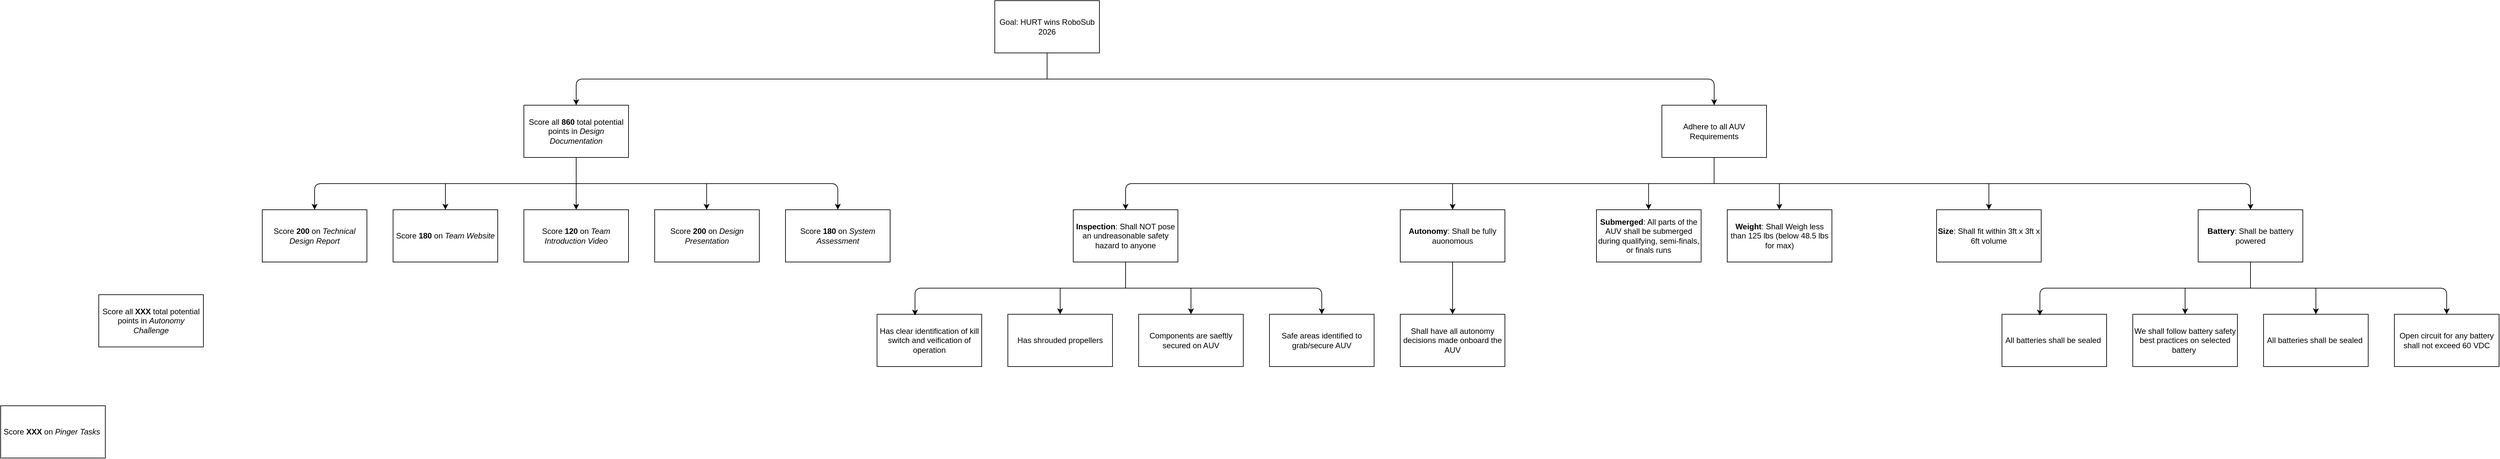 <mxfile>
    <diagram id="g3synUdZH1KIBAHBmlB9" name="Page-1">
        <mxGraphModel dx="7188" dy="3532" grid="1" gridSize="10" guides="1" tooltips="1" connect="1" arrows="1" fold="1" page="1" pageScale="1" pageWidth="850" pageHeight="1100" math="0" shadow="0">
            <root>
                <mxCell id="0"/>
                <mxCell id="1" parent="0"/>
                <mxCell id="43" style="edgeStyle=none;html=1;exitX=0.5;exitY=1;exitDx=0;exitDy=0;entryX=0.5;entryY=0;entryDx=0;entryDy=0;" edge="1" parent="1" source="3" target="7">
                    <mxGeometry relative="1" as="geometry"/>
                </mxCell>
                <mxCell id="3" value="Score all &lt;b&gt;860 &lt;/b&gt;total potential points in &lt;i&gt;Design Documentation&lt;/i&gt;" style="rounded=0;html=1;whiteSpace=wrap;fontFamily=Arial;fontSource=https%3A%2F%2Ffonts.googleapis.com%2Fcss%3Ffamily%3DArial;flipH=1;" vertex="1" parent="1">
                    <mxGeometry x="-800" y="-480" width="160" height="80" as="geometry"/>
                </mxCell>
                <mxCell id="4" value="Goal: HURT wins RoboSub 2026" style="rounded=0;html=1;whiteSpace=wrap;fontFamily=Arial;fontSource=https%3A%2F%2Ffonts.googleapis.com%2Fcss%3Ffamily%3DArial;" vertex="1" parent="1">
                    <mxGeometry x="-80" y="-640" width="160" height="80" as="geometry"/>
                </mxCell>
                <mxCell id="6" value="Score &lt;b&gt;200 &lt;/b&gt;on &lt;i&gt;Technical Design Report&lt;/i&gt;" style="rounded=0;html=1;whiteSpace=wrap;fontFamily=Arial;fontSource=https%3A%2F%2Ffonts.googleapis.com%2Fcss%3Ffamily%3DArial;flipH=1;" vertex="1" parent="1">
                    <mxGeometry x="-1200" y="-320" width="160" height="80" as="geometry"/>
                </mxCell>
                <mxCell id="7" value="Score &lt;b&gt;120&amp;nbsp;&lt;/b&gt;on &lt;i&gt;Team Introduction Video&lt;/i&gt;" style="rounded=0;html=1;whiteSpace=wrap;fontFamily=Arial;fontSource=https%3A%2F%2Ffonts.googleapis.com%2Fcss%3Ffamily%3DArial;flipH=1;" vertex="1" parent="1">
                    <mxGeometry x="-800" y="-320" width="160" height="80" as="geometry"/>
                </mxCell>
                <mxCell id="8" value="Score &lt;b&gt;180 &lt;/b&gt;on &lt;i&gt;Team Website&lt;/i&gt;" style="rounded=0;html=1;whiteSpace=wrap;fontFamily=Arial;fontSource=https%3A%2F%2Ffonts.googleapis.com%2Fcss%3Ffamily%3DArial;flipH=1;" vertex="1" parent="1">
                    <mxGeometry x="-1000" y="-320" width="160" height="80" as="geometry"/>
                </mxCell>
                <mxCell id="9" value="Score &lt;b&gt;180 &lt;/b&gt;on &lt;i&gt;System Assessment&lt;/i&gt;" style="rounded=0;html=1;whiteSpace=wrap;fontFamily=Arial;fontSource=https%3A%2F%2Ffonts.googleapis.com%2Fcss%3Ffamily%3DArial;flipH=1;" vertex="1" parent="1">
                    <mxGeometry x="-400" y="-320" width="160" height="80" as="geometry"/>
                </mxCell>
                <mxCell id="10" value="Score &lt;b&gt;200 &lt;/b&gt;on &lt;i&gt;Design Presentation&lt;/i&gt;" style="rounded=0;html=1;whiteSpace=wrap;fontFamily=Arial;fontSource=https%3A%2F%2Ffonts.googleapis.com%2Fcss%3Ffamily%3DArial;flipH=1;" vertex="1" parent="1">
                    <mxGeometry x="-600" y="-320" width="160" height="80" as="geometry"/>
                </mxCell>
                <mxCell id="23" value="Score all &lt;b&gt;XXX&amp;nbsp;&lt;/b&gt;total potential points in &lt;i&gt;Autonomy Challenge&lt;/i&gt;" style="rounded=0;html=1;whiteSpace=wrap;fontFamily=Arial;fontSource=https%3A%2F%2Ffonts.googleapis.com%2Fcss%3Ffamily%3DArial;" vertex="1" parent="1">
                    <mxGeometry x="-1450" y="-190" width="160" height="80" as="geometry"/>
                </mxCell>
                <mxCell id="24" value="Score &lt;b&gt;XXX&lt;/b&gt;&amp;nbsp;on &lt;i&gt;Pinger Tasks&amp;nbsp;&lt;/i&gt;" style="rounded=0;html=1;whiteSpace=wrap;fontFamily=Arial;fontSource=https%3A%2F%2Ffonts.googleapis.com%2Fcss%3Ffamily%3DArial;" vertex="1" parent="1">
                    <mxGeometry x="-1600" y="-20" width="160" height="80" as="geometry"/>
                </mxCell>
                <mxCell id="25" value="Adhere to all AUV Requirements" style="rounded=0;html=1;whiteSpace=wrap;fontFamily=Arial;fontSource=https%3A%2F%2Ffonts.googleapis.com%2Fcss%3Ffamily%3DArial;" vertex="1" parent="1">
                    <mxGeometry x="940" y="-480" width="160" height="80" as="geometry"/>
                </mxCell>
                <mxCell id="26" value="&lt;b&gt;Inspection&lt;/b&gt;: Shall NOT pose an undreasonable safety hazard to anyone" style="rounded=0;html=1;whiteSpace=wrap;fontFamily=Arial;fontSource=https%3A%2F%2Ffonts.googleapis.com%2Fcss%3Ffamily%3DArial;" vertex="1" parent="1">
                    <mxGeometry x="40" y="-320" width="160" height="80" as="geometry"/>
                </mxCell>
                <mxCell id="28" value="&lt;b&gt;Autonomy&lt;/b&gt;: Shall be fully auonomous" style="rounded=0;html=1;whiteSpace=wrap;fontFamily=Arial;fontSource=https%3A%2F%2Ffonts.googleapis.com%2Fcss%3Ffamily%3DArial;" vertex="1" parent="1">
                    <mxGeometry x="540" y="-320" width="160" height="80" as="geometry"/>
                </mxCell>
                <mxCell id="29" value="&lt;span&gt;Shall have all autonomy decisions made onboard the AUV&lt;/span&gt;" style="rounded=0;html=1;whiteSpace=wrap;fontFamily=Arial;fontSource=https%3A%2F%2Ffonts.googleapis.com%2Fcss%3Ffamily%3DArial;fontStyle=0" vertex="1" parent="1">
                    <mxGeometry x="540" y="-160" width="160" height="80" as="geometry"/>
                </mxCell>
                <mxCell id="33" value="&lt;b&gt;Submerged&lt;/b&gt;: All parts of the AUV shall be submerged during qualifying, semi-finals, or finals runs" style="rounded=0;html=1;whiteSpace=wrap;fontFamily=Arial;fontSource=https%3A%2F%2Ffonts.googleapis.com%2Fcss%3Ffamily%3DArial;" vertex="1" parent="1">
                    <mxGeometry x="840" y="-320" width="160" height="80" as="geometry"/>
                </mxCell>
                <mxCell id="34" value="&lt;b&gt;Weight&lt;/b&gt;: Shall Weigh less than 125 lbs (below 48.5 lbs for max)" style="rounded=0;html=1;whiteSpace=wrap;fontFamily=Arial;fontSource=https%3A%2F%2Ffonts.googleapis.com%2Fcss%3Ffamily%3DArial;" vertex="1" parent="1">
                    <mxGeometry x="1040" y="-320" width="160" height="80" as="geometry"/>
                </mxCell>
                <mxCell id="35" value="&lt;b&gt;Size&lt;/b&gt;: Shall fit within 3ft x 3ft x 6ft volume" style="rounded=0;html=1;whiteSpace=wrap;fontFamily=Arial;fontSource=https%3A%2F%2Ffonts.googleapis.com%2Fcss%3Ffamily%3DArial;" vertex="1" parent="1">
                    <mxGeometry x="1360" y="-320" width="160" height="80" as="geometry"/>
                </mxCell>
                <mxCell id="36" value="&lt;b&gt;Battery&lt;/b&gt;: Shall be battery powered" style="rounded=0;html=1;whiteSpace=wrap;fontFamily=Arial;fontSource=https%3A%2F%2Ffonts.googleapis.com%2Fcss%3Ffamily%3DArial;" vertex="1" parent="1">
                    <mxGeometry x="1760" y="-320" width="160" height="80" as="geometry"/>
                </mxCell>
                <mxCell id="37" value="All batteries shall be sealed&amp;nbsp;" style="rounded=0;html=1;whiteSpace=wrap;fontFamily=Arial;fontSource=https%3A%2F%2Ffonts.googleapis.com%2Fcss%3Ffamily%3DArial;" vertex="1" parent="1">
                    <mxGeometry x="1860" y="-160" width="160" height="80" as="geometry"/>
                </mxCell>
                <mxCell id="38" value="Open circuit for any battery shall not exceed 60 VDC" style="rounded=0;html=1;whiteSpace=wrap;fontFamily=Arial;fontSource=https%3A%2F%2Ffonts.googleapis.com%2Fcss%3Ffamily%3DArial;" vertex="1" parent="1">
                    <mxGeometry x="2060" y="-160" width="160" height="80" as="geometry"/>
                </mxCell>
                <mxCell id="39" value="We shall follow battery safety best practices on selected battery&amp;nbsp;" style="rounded=0;html=1;whiteSpace=wrap;fontFamily=Arial;fontSource=https%3A%2F%2Ffonts.googleapis.com%2Fcss%3Ffamily%3DArial;" vertex="1" parent="1">
                    <mxGeometry x="1660" y="-160" width="160" height="80" as="geometry"/>
                </mxCell>
                <mxCell id="40" value="All batteries shall be sealed&amp;nbsp;" style="rounded=0;html=1;whiteSpace=wrap;fontFamily=Arial;fontSource=https%3A%2F%2Ffonts.googleapis.com%2Fcss%3Ffamily%3DArial;" vertex="1" parent="1">
                    <mxGeometry x="1460" y="-160" width="160" height="80" as="geometry"/>
                </mxCell>
                <mxCell id="48" value="" style="endArrow=classic;html=1;entryX=0.5;entryY=0;entryDx=0;entryDy=0;" edge="1" parent="1" target="9">
                    <mxGeometry width="50" height="50" relative="1" as="geometry">
                        <mxPoint x="-720" y="-360" as="sourcePoint"/>
                        <mxPoint x="-560" y="-320" as="targetPoint"/>
                        <Array as="points">
                            <mxPoint x="-320" y="-360"/>
                        </Array>
                    </mxGeometry>
                </mxCell>
                <mxCell id="49" value="" style="endArrow=classic;html=1;entryX=0.5;entryY=0;entryDx=0;entryDy=0;" edge="1" parent="1">
                    <mxGeometry width="50" height="50" relative="1" as="geometry">
                        <mxPoint x="-720" y="-360" as="sourcePoint"/>
                        <mxPoint x="-1120" y="-320" as="targetPoint"/>
                        <Array as="points">
                            <mxPoint x="-1120" y="-360"/>
                        </Array>
                    </mxGeometry>
                </mxCell>
                <mxCell id="50" value="" style="endArrow=classic;html=1;entryX=0.5;entryY=0;entryDx=0;entryDy=0;" edge="1" parent="1" target="8">
                    <mxGeometry width="50" height="50" relative="1" as="geometry">
                        <mxPoint x="-920" y="-360" as="sourcePoint"/>
                        <mxPoint x="-560" y="-320" as="targetPoint"/>
                    </mxGeometry>
                </mxCell>
                <mxCell id="51" value="" style="endArrow=classic;html=1;entryX=0.5;entryY=0;entryDx=0;entryDy=0;" edge="1" parent="1">
                    <mxGeometry width="50" height="50" relative="1" as="geometry">
                        <mxPoint x="-520.59" y="-360" as="sourcePoint"/>
                        <mxPoint x="-520.59" y="-320" as="targetPoint"/>
                    </mxGeometry>
                </mxCell>
                <mxCell id="54" value="" style="endArrow=classic;html=1;entryX=0.5;entryY=0;entryDx=0;entryDy=0;" edge="1" parent="1" target="3">
                    <mxGeometry width="50" height="50" relative="1" as="geometry">
                        <mxPoint y="-520" as="sourcePoint"/>
                        <mxPoint x="330" y="-410" as="targetPoint"/>
                        <Array as="points">
                            <mxPoint x="-720" y="-520"/>
                        </Array>
                    </mxGeometry>
                </mxCell>
                <mxCell id="55" value="Has clear identification of kill switch and veification of operation" style="rounded=0;html=1;whiteSpace=wrap;fontFamily=Arial;fontSource=https%3A%2F%2Ffonts.googleapis.com%2Fcss%3Ffamily%3DArial;" vertex="1" parent="1">
                    <mxGeometry x="-260" y="-160" width="160" height="80" as="geometry"/>
                </mxCell>
                <mxCell id="57" value="Has shrouded propellers" style="rounded=0;html=1;whiteSpace=wrap;fontFamily=Arial;fontSource=https%3A%2F%2Ffonts.googleapis.com%2Fcss%3Ffamily%3DArial;" vertex="1" parent="1">
                    <mxGeometry x="-60" y="-160" width="160" height="80" as="geometry"/>
                </mxCell>
                <mxCell id="58" value="Components are saeftly secured on AUV" style="rounded=0;html=1;whiteSpace=wrap;fontFamily=Arial;fontSource=https%3A%2F%2Ffonts.googleapis.com%2Fcss%3Ffamily%3DArial;" vertex="1" parent="1">
                    <mxGeometry x="140" y="-160" width="160" height="80" as="geometry"/>
                </mxCell>
                <mxCell id="59" value="Safe areas identified to grab/secure AUV" style="rounded=0;html=1;whiteSpace=wrap;fontFamily=Arial;fontSource=https%3A%2F%2Ffonts.googleapis.com%2Fcss%3Ffamily%3DArial;" vertex="1" parent="1">
                    <mxGeometry x="340" y="-160" width="160" height="80" as="geometry"/>
                </mxCell>
                <mxCell id="61" value="" style="endArrow=classic;html=1;entryX=0.363;entryY=0.025;entryDx=0;entryDy=0;entryPerimeter=0;" edge="1" parent="1" target="55">
                    <mxGeometry width="50" height="50" relative="1" as="geometry">
                        <mxPoint x="120" y="-200" as="sourcePoint"/>
                        <mxPoint x="-200" y="-200" as="targetPoint"/>
                        <Array as="points">
                            <mxPoint x="-202" y="-200"/>
                        </Array>
                    </mxGeometry>
                </mxCell>
                <mxCell id="63" value="" style="endArrow=none;html=1;exitX=0.5;exitY=1;exitDx=0;exitDy=0;" edge="1" parent="1" source="26">
                    <mxGeometry width="50" height="50" relative="1" as="geometry">
                        <mxPoint x="100" y="30" as="sourcePoint"/>
                        <mxPoint x="120" y="-200" as="targetPoint"/>
                    </mxGeometry>
                </mxCell>
                <mxCell id="64" value="" style="endArrow=classic;html=1;entryX=0.5;entryY=0;entryDx=0;entryDy=0;" edge="1" parent="1" target="57">
                    <mxGeometry width="50" height="50" relative="1" as="geometry">
                        <mxPoint x="20" y="-200" as="sourcePoint"/>
                        <mxPoint x="200" y="-150" as="targetPoint"/>
                    </mxGeometry>
                </mxCell>
                <mxCell id="65" value="" style="endArrow=classic;html=1;entryX=0.5;entryY=0;entryDx=0;entryDy=0;" edge="1" parent="1" target="59">
                    <mxGeometry width="50" height="50" relative="1" as="geometry">
                        <mxPoint x="120" y="-200" as="sourcePoint"/>
                        <mxPoint x="200" y="-150" as="targetPoint"/>
                        <Array as="points">
                            <mxPoint x="420" y="-200"/>
                        </Array>
                    </mxGeometry>
                </mxCell>
                <mxCell id="66" value="" style="endArrow=classic;html=1;entryX=0.5;entryY=0;entryDx=0;entryDy=0;" edge="1" parent="1" target="58">
                    <mxGeometry width="50" height="50" relative="1" as="geometry">
                        <mxPoint x="220" y="-200" as="sourcePoint"/>
                        <mxPoint x="200" y="-150" as="targetPoint"/>
                    </mxGeometry>
                </mxCell>
                <mxCell id="67" value="" style="endArrow=classic;html=1;exitX=0.5;exitY=1;exitDx=0;exitDy=0;" edge="1" parent="1" source="28" target="29">
                    <mxGeometry width="50" height="50" relative="1" as="geometry">
                        <mxPoint x="830" y="-60" as="sourcePoint"/>
                        <mxPoint x="880" y="-110" as="targetPoint"/>
                    </mxGeometry>
                </mxCell>
                <mxCell id="68" value="" style="endArrow=classic;html=1;entryX=0.363;entryY=0.025;entryDx=0;entryDy=0;entryPerimeter=0;" edge="1" parent="1">
                    <mxGeometry width="50" height="50" relative="1" as="geometry">
                        <mxPoint x="1840" y="-200" as="sourcePoint"/>
                        <mxPoint x="1518" y="-158" as="targetPoint"/>
                        <Array as="points">
                            <mxPoint x="1518" y="-200"/>
                        </Array>
                    </mxGeometry>
                </mxCell>
                <mxCell id="69" value="" style="endArrow=none;html=1;exitX=0.5;exitY=1;exitDx=0;exitDy=0;" edge="1" parent="1">
                    <mxGeometry width="50" height="50" relative="1" as="geometry">
                        <mxPoint x="1840" y="-240" as="sourcePoint"/>
                        <mxPoint x="1840" y="-200" as="targetPoint"/>
                    </mxGeometry>
                </mxCell>
                <mxCell id="70" value="" style="endArrow=classic;html=1;entryX=0.5;entryY=0;entryDx=0;entryDy=0;" edge="1" parent="1">
                    <mxGeometry width="50" height="50" relative="1" as="geometry">
                        <mxPoint x="1740" y="-200" as="sourcePoint"/>
                        <mxPoint x="1740" y="-160" as="targetPoint"/>
                    </mxGeometry>
                </mxCell>
                <mxCell id="71" value="" style="endArrow=classic;html=1;entryX=0.5;entryY=0;entryDx=0;entryDy=0;" edge="1" parent="1">
                    <mxGeometry width="50" height="50" relative="1" as="geometry">
                        <mxPoint x="1840" y="-200" as="sourcePoint"/>
                        <mxPoint x="2140" y="-160" as="targetPoint"/>
                        <Array as="points">
                            <mxPoint x="2140" y="-200"/>
                        </Array>
                    </mxGeometry>
                </mxCell>
                <mxCell id="72" value="" style="endArrow=classic;html=1;entryX=0.5;entryY=0;entryDx=0;entryDy=0;" edge="1" parent="1">
                    <mxGeometry width="50" height="50" relative="1" as="geometry">
                        <mxPoint x="1940" y="-200" as="sourcePoint"/>
                        <mxPoint x="1940" y="-160" as="targetPoint"/>
                    </mxGeometry>
                </mxCell>
                <mxCell id="73" value="" style="endArrow=classic;html=1;entryX=0.5;entryY=0;entryDx=0;entryDy=0;" edge="1" parent="1" target="25">
                    <mxGeometry width="50" height="50" relative="1" as="geometry">
                        <mxPoint y="-520" as="sourcePoint"/>
                        <mxPoint x="50" y="-220" as="targetPoint"/>
                        <Array as="points">
                            <mxPoint x="1020" y="-520"/>
                        </Array>
                    </mxGeometry>
                </mxCell>
                <mxCell id="79" value="" style="endArrow=classic;html=1;entryX=0.5;entryY=0;entryDx=0;entryDy=0;" edge="1" parent="1" target="35">
                    <mxGeometry width="50" height="50" relative="1" as="geometry">
                        <mxPoint x="1440" y="-360" as="sourcePoint"/>
                        <mxPoint x="1680" y="-390" as="targetPoint"/>
                    </mxGeometry>
                </mxCell>
                <mxCell id="86" value="" style="endArrow=classic;html=1;entryX=0.363;entryY=0.025;entryDx=0;entryDy=0;entryPerimeter=0;" edge="1" parent="1">
                    <mxGeometry width="50" height="50" relative="1" as="geometry">
                        <mxPoint x="1020" y="-360" as="sourcePoint"/>
                        <mxPoint x="120" y="-320" as="targetPoint"/>
                        <Array as="points">
                            <mxPoint x="120" y="-360"/>
                        </Array>
                    </mxGeometry>
                </mxCell>
                <mxCell id="87" value="" style="endArrow=none;html=1;exitX=0.5;exitY=1;exitDx=0;exitDy=0;" edge="1" parent="1">
                    <mxGeometry width="50" height="50" relative="1" as="geometry">
                        <mxPoint x="1019.86" y="-400" as="sourcePoint"/>
                        <mxPoint x="1019.86" y="-360" as="targetPoint"/>
                    </mxGeometry>
                </mxCell>
                <mxCell id="88" value="" style="endArrow=classic;html=1;entryX=0.5;entryY=0;entryDx=0;entryDy=0;" edge="1" parent="1">
                    <mxGeometry width="50" height="50" relative="1" as="geometry">
                        <mxPoint x="620" y="-360" as="sourcePoint"/>
                        <mxPoint x="620" y="-320" as="targetPoint"/>
                    </mxGeometry>
                </mxCell>
                <mxCell id="89" value="" style="endArrow=classic;html=1;entryX=0.5;entryY=0;entryDx=0;entryDy=0;" edge="1" parent="1">
                    <mxGeometry width="50" height="50" relative="1" as="geometry">
                        <mxPoint x="1020" y="-360" as="sourcePoint"/>
                        <mxPoint x="1840" y="-320" as="targetPoint"/>
                        <Array as="points">
                            <mxPoint x="1840" y="-360"/>
                        </Array>
                    </mxGeometry>
                </mxCell>
                <mxCell id="90" value="" style="endArrow=classic;html=1;entryX=0.5;entryY=0;entryDx=0;entryDy=0;" edge="1" parent="1">
                    <mxGeometry width="50" height="50" relative="1" as="geometry">
                        <mxPoint x="1119.66" y="-360" as="sourcePoint"/>
                        <mxPoint x="1119.66" y="-320" as="targetPoint"/>
                    </mxGeometry>
                </mxCell>
                <mxCell id="91" value="" style="endArrow=classic;html=1;entryX=0.5;entryY=0;entryDx=0;entryDy=0;" edge="1" parent="1">
                    <mxGeometry width="50" height="50" relative="1" as="geometry">
                        <mxPoint x="919.66" y="-360" as="sourcePoint"/>
                        <mxPoint x="919.66" y="-320" as="targetPoint"/>
                    </mxGeometry>
                </mxCell>
                <mxCell id="92" value="" style="endArrow=none;html=1;exitX=0.5;exitY=1;exitDx=0;exitDy=0;" edge="1" parent="1" source="4">
                    <mxGeometry width="50" height="50" relative="1" as="geometry">
                        <mxPoint x="60" y="-430" as="sourcePoint"/>
                        <mxPoint y="-520" as="targetPoint"/>
                    </mxGeometry>
                </mxCell>
            </root>
        </mxGraphModel>
    </diagram>
</mxfile>